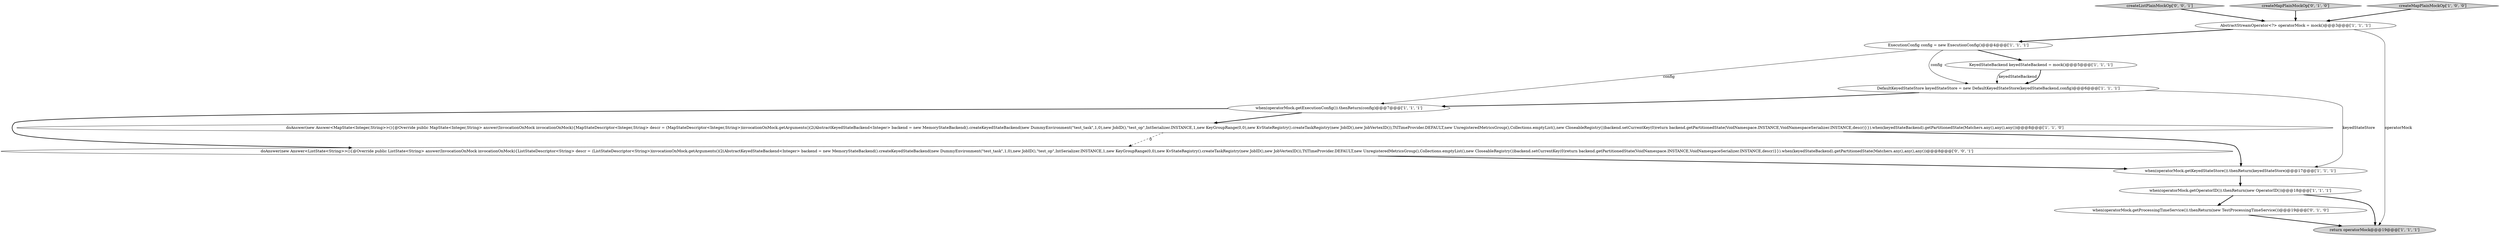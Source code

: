 digraph {
9 [style = filled, label = "ExecutionConfig config = new ExecutionConfig()@@@4@@@['1', '1', '1']", fillcolor = white, shape = ellipse image = "AAA0AAABBB1BBB"];
12 [style = filled, label = "doAnswer(new Answer<ListState<String>>(){@Override public ListState<String> answer(InvocationOnMock invocationOnMock){ListStateDescriptor<String> descr = (ListStateDescriptor<String>)invocationOnMock.getArguments()(2(AbstractKeyedStateBackend<Integer> backend = new MemoryStateBackend().createKeyedStateBackend(new DummyEnvironment(\"test_task\",1,0),new JobID(),\"test_op\",IntSerializer.INSTANCE,1,new KeyGroupRange(0,0),new KvStateRegistry().createTaskRegistry(new JobID(),new JobVertexID()),TtlTimeProvider.DEFAULT,new UnregisteredMetricsGroup(),Collections.emptyList(),new CloseableRegistry())backend.setCurrentKey(0)return backend.getPartitionedState(VoidNamespace.INSTANCE,VoidNamespaceSerializer.INSTANCE,descr)}}).when(keyedStateBackend).getPartitionedState(Matchers.any(),any(),any())@@@8@@@['0', '0', '1']", fillcolor = white, shape = ellipse image = "AAA0AAABBB3BBB"];
4 [style = filled, label = "when(operatorMock.getKeyedStateStore()).thenReturn(keyedStateStore)@@@17@@@['1', '1', '1']", fillcolor = white, shape = ellipse image = "AAA0AAABBB1BBB"];
5 [style = filled, label = "doAnswer(new Answer<MapState<Integer,String>>(){@Override public MapState<Integer,String> answer(InvocationOnMock invocationOnMock){MapStateDescriptor<Integer,String> descr = (MapStateDescriptor<Integer,String>)invocationOnMock.getArguments()(2(AbstractKeyedStateBackend<Integer> backend = new MemoryStateBackend().createKeyedStateBackend(new DummyEnvironment(\"test_task\",1,0),new JobID(),\"test_op\",IntSerializer.INSTANCE,1,new KeyGroupRange(0,0),new KvStateRegistry().createTaskRegistry(new JobID(),new JobVertexID()),TtlTimeProvider.DEFAULT,new UnregisteredMetricsGroup(),Collections.emptyList(),new CloseableRegistry())backend.setCurrentKey(0)return backend.getPartitionedState(VoidNamespace.INSTANCE,VoidNamespaceSerializer.INSTANCE,descr)}}).when(keyedStateBackend).getPartitionedState(Matchers.any(),any(),any())@@@8@@@['1', '1', '0']", fillcolor = white, shape = ellipse image = "AAA0AAABBB1BBB"];
11 [style = filled, label = "when(operatorMock.getProcessingTimeService()).thenReturn(new TestProcessingTimeService())@@@19@@@['0', '1', '0']", fillcolor = white, shape = ellipse image = "AAA1AAABBB2BBB"];
13 [style = filled, label = "createListPlainMockOp['0', '0', '1']", fillcolor = lightgray, shape = diamond image = "AAA0AAABBB3BBB"];
1 [style = filled, label = "when(operatorMock.getExecutionConfig()).thenReturn(config)@@@7@@@['1', '1', '1']", fillcolor = white, shape = ellipse image = "AAA0AAABBB1BBB"];
2 [style = filled, label = "DefaultKeyedStateStore keyedStateStore = new DefaultKeyedStateStore(keyedStateBackend,config)@@@6@@@['1', '1', '1']", fillcolor = white, shape = ellipse image = "AAA0AAABBB1BBB"];
8 [style = filled, label = "when(operatorMock.getOperatorID()).thenReturn(new OperatorID())@@@18@@@['1', '1', '1']", fillcolor = white, shape = ellipse image = "AAA0AAABBB1BBB"];
10 [style = filled, label = "createMapPlainMockOp['0', '1', '0']", fillcolor = lightgray, shape = diamond image = "AAA0AAABBB2BBB"];
6 [style = filled, label = "return operatorMock@@@19@@@['1', '1', '1']", fillcolor = lightgray, shape = ellipse image = "AAA0AAABBB1BBB"];
7 [style = filled, label = "KeyedStateBackend keyedStateBackend = mock()@@@5@@@['1', '1', '1']", fillcolor = white, shape = ellipse image = "AAA0AAABBB1BBB"];
0 [style = filled, label = "AbstractStreamOperator<?> operatorMock = mock()@@@3@@@['1', '1', '1']", fillcolor = white, shape = ellipse image = "AAA0AAABBB1BBB"];
3 [style = filled, label = "createMapPlainMockOp['1', '0', '0']", fillcolor = lightgray, shape = diamond image = "AAA0AAABBB1BBB"];
9->2 [style = solid, label="config"];
13->0 [style = bold, label=""];
1->12 [style = bold, label=""];
12->4 [style = bold, label=""];
0->9 [style = bold, label=""];
7->2 [style = solid, label="keyedStateBackend"];
9->1 [style = solid, label="config"];
4->8 [style = bold, label=""];
8->6 [style = bold, label=""];
11->6 [style = bold, label=""];
7->2 [style = bold, label=""];
5->4 [style = bold, label=""];
8->11 [style = bold, label=""];
3->0 [style = bold, label=""];
2->1 [style = bold, label=""];
5->12 [style = dashed, label="0"];
2->4 [style = solid, label="keyedStateStore"];
0->6 [style = solid, label="operatorMock"];
10->0 [style = bold, label=""];
1->5 [style = bold, label=""];
9->7 [style = bold, label=""];
}
